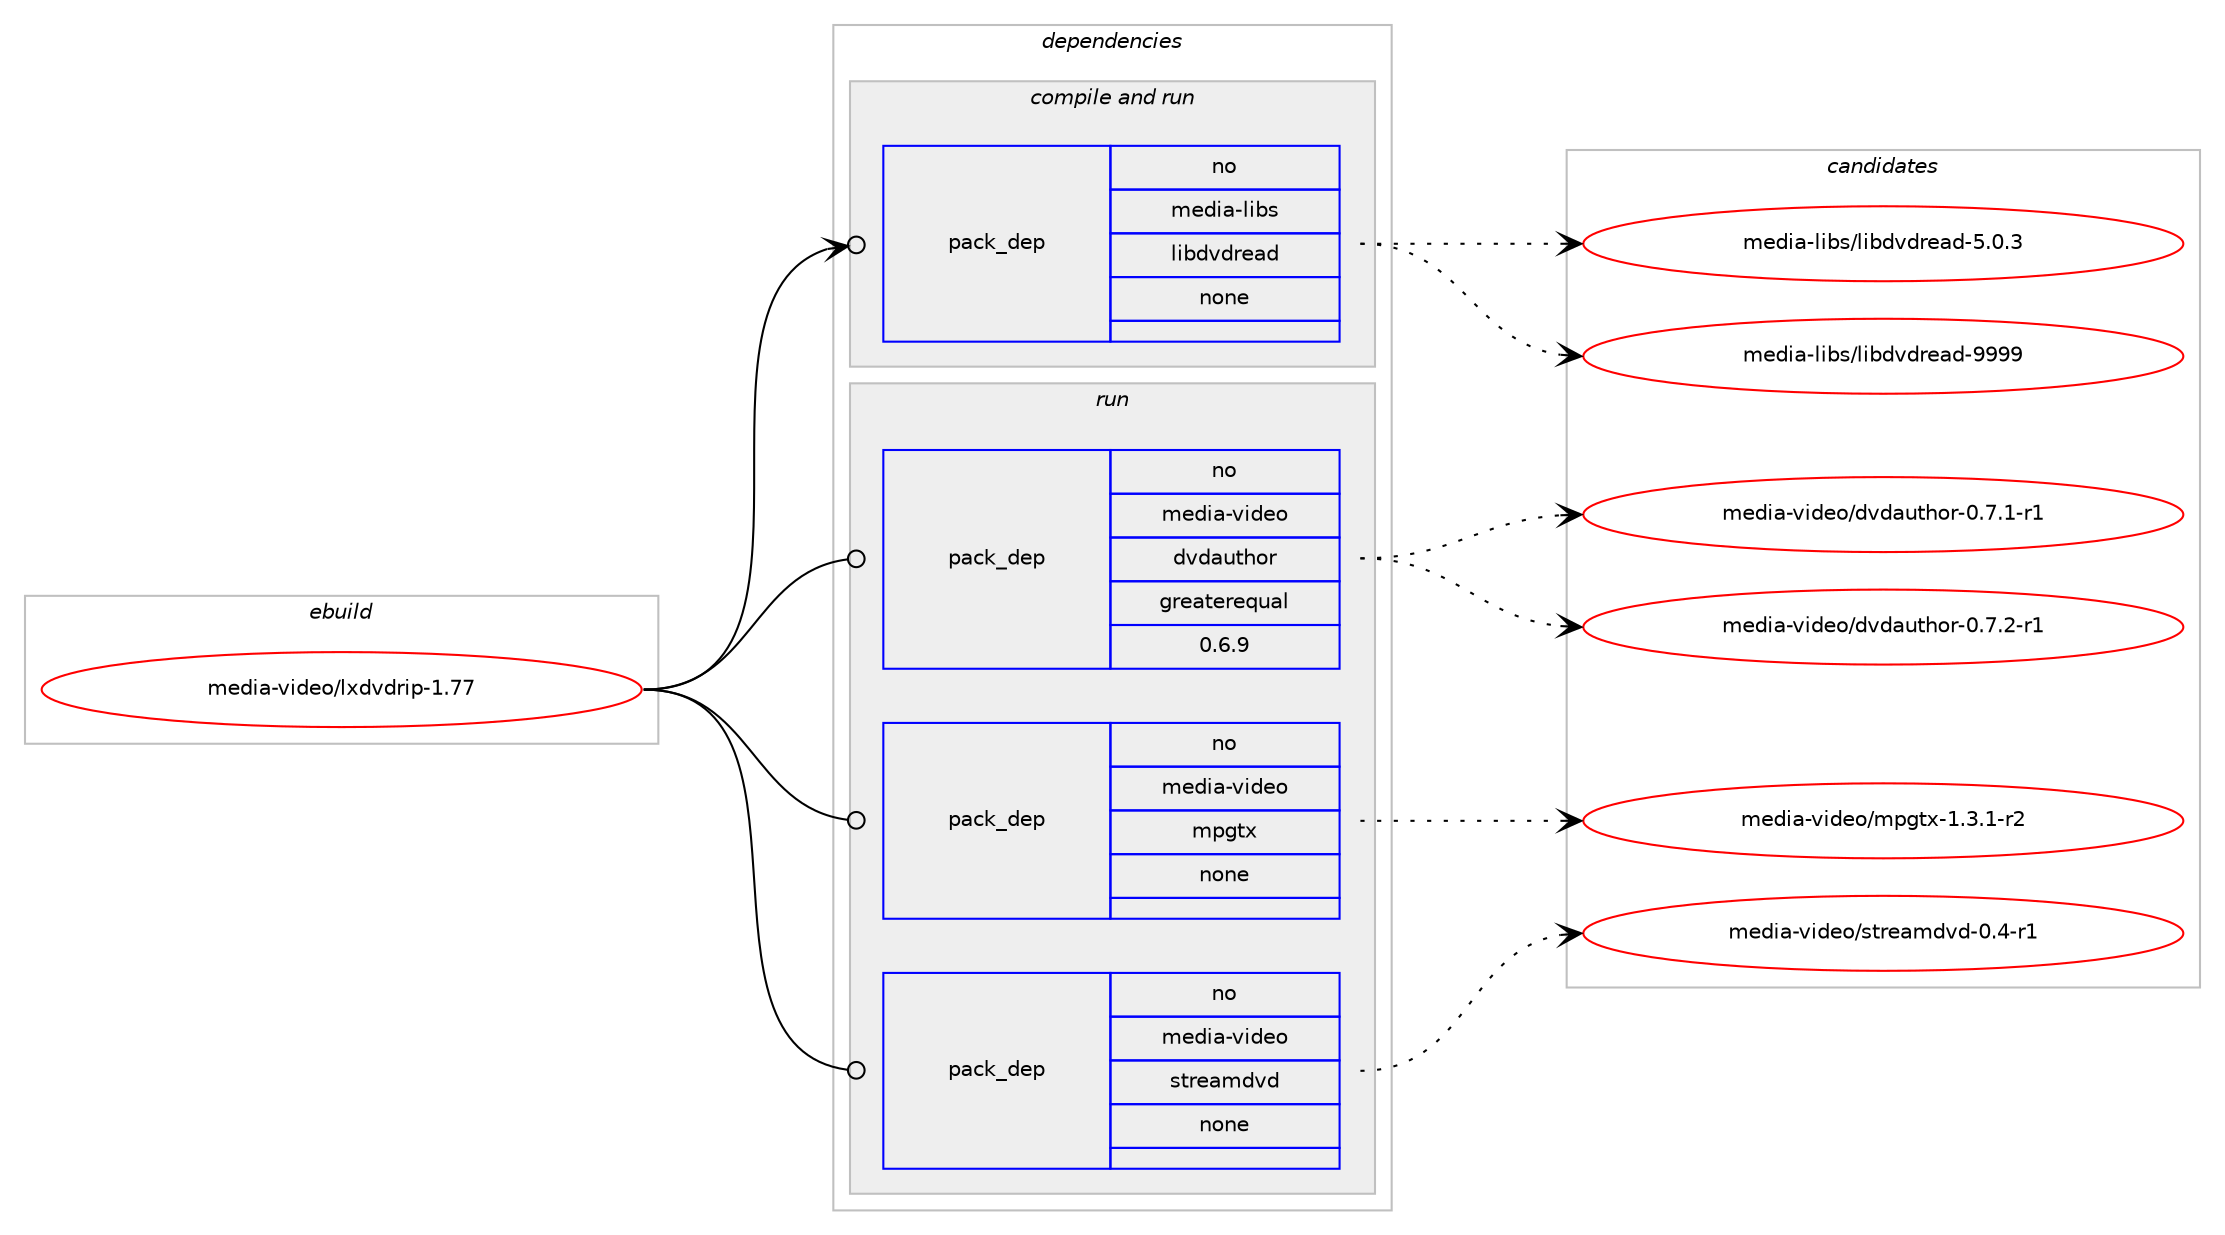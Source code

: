 digraph prolog {

# *************
# Graph options
# *************

newrank=true;
concentrate=true;
compound=true;
graph [rankdir=LR,fontname=Helvetica,fontsize=10,ranksep=1.5];#, ranksep=2.5, nodesep=0.2];
edge  [arrowhead=vee];
node  [fontname=Helvetica,fontsize=10];

# **********
# The ebuild
# **********

subgraph cluster_leftcol {
color=gray;
rank=same;
label=<<i>ebuild</i>>;
id [label="media-video/lxdvdrip-1.77", color=red, width=4, href="../media-video/lxdvdrip-1.77.svg"];
}

# ****************
# The dependencies
# ****************

subgraph cluster_midcol {
color=gray;
label=<<i>dependencies</i>>;
subgraph cluster_compile {
fillcolor="#eeeeee";
style=filled;
label=<<i>compile</i>>;
}
subgraph cluster_compileandrun {
fillcolor="#eeeeee";
style=filled;
label=<<i>compile and run</i>>;
subgraph pack290801 {
dependency394243 [label=<<TABLE BORDER="0" CELLBORDER="1" CELLSPACING="0" CELLPADDING="4" WIDTH="220"><TR><TD ROWSPAN="6" CELLPADDING="30">pack_dep</TD></TR><TR><TD WIDTH="110">no</TD></TR><TR><TD>media-libs</TD></TR><TR><TD>libdvdread</TD></TR><TR><TD>none</TD></TR><TR><TD></TD></TR></TABLE>>, shape=none, color=blue];
}
id:e -> dependency394243:w [weight=20,style="solid",arrowhead="odotvee"];
}
subgraph cluster_run {
fillcolor="#eeeeee";
style=filled;
label=<<i>run</i>>;
subgraph pack290802 {
dependency394244 [label=<<TABLE BORDER="0" CELLBORDER="1" CELLSPACING="0" CELLPADDING="4" WIDTH="220"><TR><TD ROWSPAN="6" CELLPADDING="30">pack_dep</TD></TR><TR><TD WIDTH="110">no</TD></TR><TR><TD>media-video</TD></TR><TR><TD>dvdauthor</TD></TR><TR><TD>greaterequal</TD></TR><TR><TD>0.6.9</TD></TR></TABLE>>, shape=none, color=blue];
}
id:e -> dependency394244:w [weight=20,style="solid",arrowhead="odot"];
subgraph pack290803 {
dependency394245 [label=<<TABLE BORDER="0" CELLBORDER="1" CELLSPACING="0" CELLPADDING="4" WIDTH="220"><TR><TD ROWSPAN="6" CELLPADDING="30">pack_dep</TD></TR><TR><TD WIDTH="110">no</TD></TR><TR><TD>media-video</TD></TR><TR><TD>mpgtx</TD></TR><TR><TD>none</TD></TR><TR><TD></TD></TR></TABLE>>, shape=none, color=blue];
}
id:e -> dependency394245:w [weight=20,style="solid",arrowhead="odot"];
subgraph pack290804 {
dependency394246 [label=<<TABLE BORDER="0" CELLBORDER="1" CELLSPACING="0" CELLPADDING="4" WIDTH="220"><TR><TD ROWSPAN="6" CELLPADDING="30">pack_dep</TD></TR><TR><TD WIDTH="110">no</TD></TR><TR><TD>media-video</TD></TR><TR><TD>streamdvd</TD></TR><TR><TD>none</TD></TR><TR><TD></TD></TR></TABLE>>, shape=none, color=blue];
}
id:e -> dependency394246:w [weight=20,style="solid",arrowhead="odot"];
}
}

# **************
# The candidates
# **************

subgraph cluster_choices {
rank=same;
color=gray;
label=<<i>candidates</i>>;

subgraph choice290801 {
color=black;
nodesep=1;
choice109101100105974510810598115471081059810011810011410197100455346484651 [label="media-libs/libdvdread-5.0.3", color=red, width=4,href="../media-libs/libdvdread-5.0.3.svg"];
choice1091011001059745108105981154710810598100118100114101971004557575757 [label="media-libs/libdvdread-9999", color=red, width=4,href="../media-libs/libdvdread-9999.svg"];
dependency394243:e -> choice109101100105974510810598115471081059810011810011410197100455346484651:w [style=dotted,weight="100"];
dependency394243:e -> choice1091011001059745108105981154710810598100118100114101971004557575757:w [style=dotted,weight="100"];
}
subgraph choice290802 {
color=black;
nodesep=1;
choice109101100105974511810510010111147100118100971171161041111144548465546494511449 [label="media-video/dvdauthor-0.7.1-r1", color=red, width=4,href="../media-video/dvdauthor-0.7.1-r1.svg"];
choice109101100105974511810510010111147100118100971171161041111144548465546504511449 [label="media-video/dvdauthor-0.7.2-r1", color=red, width=4,href="../media-video/dvdauthor-0.7.2-r1.svg"];
dependency394244:e -> choice109101100105974511810510010111147100118100971171161041111144548465546494511449:w [style=dotted,weight="100"];
dependency394244:e -> choice109101100105974511810510010111147100118100971171161041111144548465546504511449:w [style=dotted,weight="100"];
}
subgraph choice290803 {
color=black;
nodesep=1;
choice1091011001059745118105100101111471091121031161204549465146494511450 [label="media-video/mpgtx-1.3.1-r2", color=red, width=4,href="../media-video/mpgtx-1.3.1-r2.svg"];
dependency394245:e -> choice1091011001059745118105100101111471091121031161204549465146494511450:w [style=dotted,weight="100"];
}
subgraph choice290804 {
color=black;
nodesep=1;
choice10910110010597451181051001011114711511611410197109100118100454846524511449 [label="media-video/streamdvd-0.4-r1", color=red, width=4,href="../media-video/streamdvd-0.4-r1.svg"];
dependency394246:e -> choice10910110010597451181051001011114711511611410197109100118100454846524511449:w [style=dotted,weight="100"];
}
}

}
